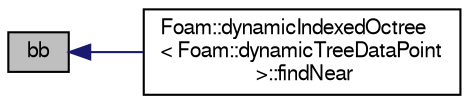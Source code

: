 digraph "bb"
{
  bgcolor="transparent";
  edge [fontname="FreeSans",fontsize="10",labelfontname="FreeSans",labelfontsize="10"];
  node [fontname="FreeSans",fontsize="10",shape=record];
  rankdir="LR";
  Node18 [label="bb",height=0.2,width=0.4,color="black", fillcolor="grey75", style="filled", fontcolor="black"];
  Node18 -> Node19 [dir="back",color="midnightblue",fontsize="10",style="solid",fontname="FreeSans"];
  Node19 [label="Foam::dynamicIndexedOctree\l\< Foam::dynamicTreeDataPoint\l \>::findNear",height=0.2,width=0.4,color="black",URL="$a25610.html#a0c2dfec599a1c74cf206a0be650d7e91",tooltip="Find near pairs and apply CompareOp to them. "];
}
